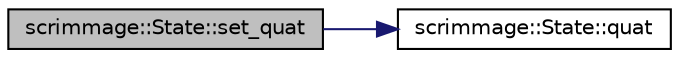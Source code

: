digraph "scrimmage::State::set_quat"
{
 // LATEX_PDF_SIZE
  edge [fontname="Helvetica",fontsize="10",labelfontname="Helvetica",labelfontsize="10"];
  node [fontname="Helvetica",fontsize="10",shape=record];
  rankdir="LR";
  Node1 [label="scrimmage::State::set_quat",height=0.2,width=0.4,color="black", fillcolor="grey75", style="filled", fontcolor="black",tooltip=" "];
  Node1 -> Node2 [color="midnightblue",fontsize="10",style="solid",fontname="Helvetica"];
  Node2 [label="scrimmage::State::quat",height=0.2,width=0.4,color="black", fillcolor="white", style="filled",URL="$classscrimmage_1_1State.html#a3233d1e0f138395b2ec2db72eacd5608",tooltip=" "];
}
